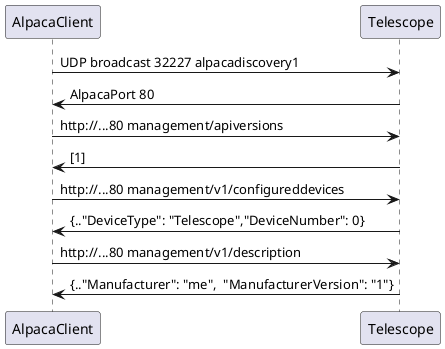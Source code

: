 @startuml AlpacaDiscovery

AlpacaClient->Telescope : UDP broadcast 32227 alpacadiscovery1
Telescope->AlpacaClient : AlpacaPort 80
AlpacaClient->Telescope : http://...80 management/apiversions
Telescope->AlpacaClient : [1]
AlpacaClient->Telescope : http://...80 management/v1/configureddevices
Telescope->AlpacaClient : {.."DeviceType": "Telescope","DeviceNumber": 0}
AlpacaClient->Telescope : http://...80 management/v1/description
Telescope->AlpacaClient : {.."Manufacturer": "me",  "ManufacturerVersion": "1"}
      

